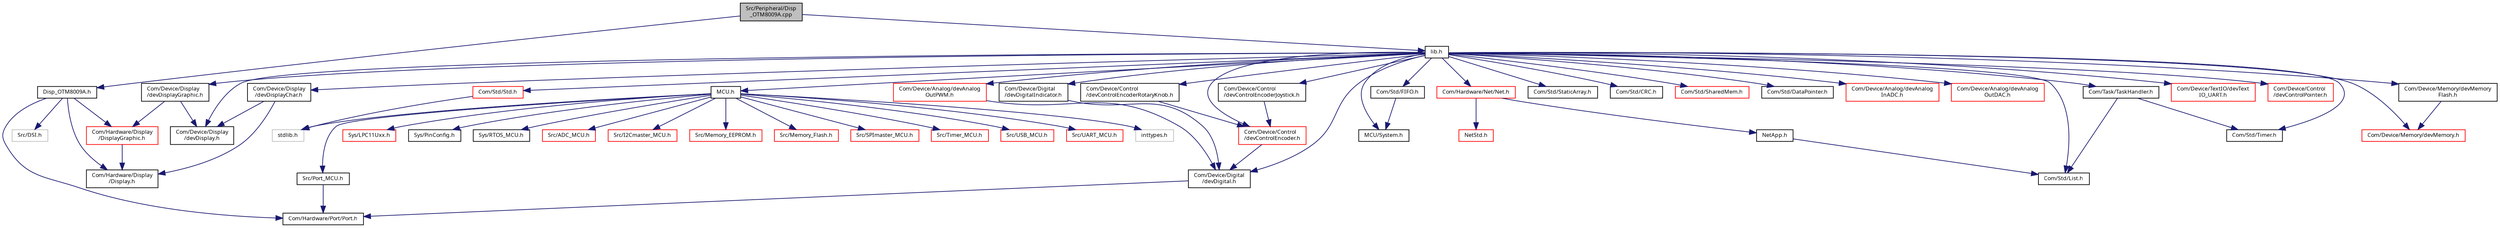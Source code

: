 digraph "Src/Peripheral/Disp_OTM8009A.cpp"
{
  edge [fontname="Sans",fontsize="8",labelfontname="Sans",labelfontsize="8"];
  node [fontname="Sans",fontsize="8",shape=record];
  Node1 [label="Src/Peripheral/Disp\l_OTM8009A.cpp",height=0.2,width=0.4,color="black", fillcolor="grey75", style="filled", fontcolor="black"];
  Node1 -> Node2 [color="midnightblue",fontsize="8",style="solid",fontname="Sans"];
  Node2 [label="lib.h",height=0.2,width=0.4,color="black", fillcolor="white", style="filled",URL="$lib_8h.html",tooltip="Library main include file. "];
  Node2 -> Node3 [color="midnightblue",fontsize="8",style="solid",fontname="Sans"];
  Node3 [label="MCU/System.h",height=0.2,width=0.4,color="black", fillcolor="white", style="filled",URL="$_system_8h.html"];
  Node2 -> Node4 [color="midnightblue",fontsize="8",style="solid",fontname="Sans"];
  Node4 [label="MCU.h",height=0.2,width=0.4,color="black", fillcolor="white", style="filled",URL="$_m_c_u_8h_source.html"];
  Node4 -> Node5 [color="midnightblue",fontsize="8",style="solid",fontname="Sans"];
  Node5 [label="inttypes.h",height=0.2,width=0.4,color="grey75", fillcolor="white", style="filled"];
  Node4 -> Node6 [color="midnightblue",fontsize="8",style="solid",fontname="Sans"];
  Node6 [label="Sys/LPC11Uxx.h",height=0.2,width=0.4,color="red", fillcolor="white", style="filled",URL="$_l_p_c11_uxx_8h.html",tooltip="Include controller specific header files. "];
  Node4 -> Node7 [color="midnightblue",fontsize="8",style="solid",fontname="Sans"];
  Node7 [label="stdlib.h",height=0.2,width=0.4,color="grey75", fillcolor="white", style="filled"];
  Node4 -> Node8 [color="midnightblue",fontsize="8",style="solid",fontname="Sans"];
  Node8 [label="Sys/PinConfig.h",height=0.2,width=0.4,color="black", fillcolor="white", style="filled",URL="$_pin_config_8h.html",tooltip="Pin mapping of controller peripherals. "];
  Node4 -> Node9 [color="midnightblue",fontsize="8",style="solid",fontname="Sans"];
  Node9 [label="Sys/RTOS_MCU.h",height=0.2,width=0.4,color="black", fillcolor="white", style="filled",URL="$_r_t_o_s___m_c_u_8h.html"];
  Node4 -> Node10 [color="midnightblue",fontsize="8",style="solid",fontname="Sans"];
  Node10 [label="Src/ADC_MCU.h",height=0.2,width=0.4,color="red", fillcolor="white", style="filled",URL="$_a_d_c___m_c_u_8h.html"];
  Node4 -> Node11 [color="midnightblue",fontsize="8",style="solid",fontname="Sans"];
  Node11 [label="Src/I2Cmaster_MCU.h",height=0.2,width=0.4,color="red", fillcolor="white", style="filled",URL="$_i2_cmaster___m_c_u_8h.html"];
  Node4 -> Node12 [color="midnightblue",fontsize="8",style="solid",fontname="Sans"];
  Node12 [label="Src/Memory_EEPROM.h",height=0.2,width=0.4,color="red", fillcolor="white", style="filled",URL="$_memory___e_e_p_r_o_m_8h.html"];
  Node4 -> Node13 [color="midnightblue",fontsize="8",style="solid",fontname="Sans"];
  Node13 [label="Src/Memory_Flash.h",height=0.2,width=0.4,color="red", fillcolor="white", style="filled",URL="$_memory___flash_8h.html"];
  Node4 -> Node14 [color="midnightblue",fontsize="8",style="solid",fontname="Sans"];
  Node14 [label="Src/Port_MCU.h",height=0.2,width=0.4,color="black", fillcolor="white", style="filled",URL="$_port___m_c_u_8h.html"];
  Node14 -> Node15 [color="midnightblue",fontsize="8",style="solid",fontname="Sans"];
  Node15 [label="Com/Hardware/Port/Port.h",height=0.2,width=0.4,color="black", fillcolor="white", style="filled",URL="$_port_8h.html"];
  Node4 -> Node16 [color="midnightblue",fontsize="8",style="solid",fontname="Sans"];
  Node16 [label="Src/SPImaster_MCU.h",height=0.2,width=0.4,color="red", fillcolor="white", style="filled",URL="$_s_p_imaster___m_c_u_8h.html"];
  Node4 -> Node17 [color="midnightblue",fontsize="8",style="solid",fontname="Sans"];
  Node17 [label="Src/Timer_MCU.h",height=0.2,width=0.4,color="red", fillcolor="white", style="filled",URL="$_timer___m_c_u_8h.html"];
  Node4 -> Node18 [color="midnightblue",fontsize="8",style="solid",fontname="Sans"];
  Node18 [label="Src/USB_MCU.h",height=0.2,width=0.4,color="red", fillcolor="white", style="filled",URL="$_u_s_b___m_c_u_8h.html"];
  Node4 -> Node19 [color="midnightblue",fontsize="8",style="solid",fontname="Sans"];
  Node19 [label="Src/UART_MCU.h",height=0.2,width=0.4,color="red", fillcolor="white", style="filled",URL="$_u_a_r_t___m_c_u_8h.html"];
  Node2 -> Node20 [color="midnightblue",fontsize="8",style="solid",fontname="Sans"];
  Node20 [label="Com/Hardware/Net/Net.h",height=0.2,width=0.4,color="red", fillcolor="white", style="filled",URL="$_net_8h.html"];
  Node20 -> Node21 [color="midnightblue",fontsize="8",style="solid",fontname="Sans"];
  Node21 [label="NetStd.h",height=0.2,width=0.4,color="red", fillcolor="white", style="filled",URL="$_net_std_8h.html",tooltip="Standard include file. "];
  Node20 -> Node22 [color="midnightblue",fontsize="8",style="solid",fontname="Sans"];
  Node22 [label="NetApp.h",height=0.2,width=0.4,color="black", fillcolor="white", style="filled",URL="$_net_app_8h_source.html"];
  Node22 -> Node23 [color="midnightblue",fontsize="8",style="solid",fontname="Sans"];
  Node23 [label="Com/Std/List.h",height=0.2,width=0.4,color="black", fillcolor="white", style="filled",URL="$_list_8h.html"];
  Node2 -> Node24 [color="midnightblue",fontsize="8",style="solid",fontname="Sans"];
  Node24 [label="Com/Std/Std.h",height=0.2,width=0.4,color="red", fillcolor="white", style="filled",URL="$_std_8h.html",tooltip="Standard include file. "];
  Node24 -> Node7 [color="midnightblue",fontsize="8",style="solid",fontname="Sans"];
  Node2 -> Node25 [color="midnightblue",fontsize="8",style="solid",fontname="Sans"];
  Node25 [label="Com/Std/StaticArray.h",height=0.2,width=0.4,color="black", fillcolor="white", style="filled",URL="$_static_array_8h.html"];
  Node2 -> Node26 [color="midnightblue",fontsize="8",style="solid",fontname="Sans"];
  Node26 [label="Com/Std/CRC.h",height=0.2,width=0.4,color="black", fillcolor="white", style="filled",URL="$_c_r_c_8h.html"];
  Node2 -> Node23 [color="midnightblue",fontsize="8",style="solid",fontname="Sans"];
  Node2 -> Node27 [color="midnightblue",fontsize="8",style="solid",fontname="Sans"];
  Node27 [label="Com/Std/FIFO.h",height=0.2,width=0.4,color="black", fillcolor="white", style="filled",URL="$_fifo_8h.html"];
  Node27 -> Node3 [color="midnightblue",fontsize="8",style="solid",fontname="Sans"];
  Node2 -> Node28 [color="midnightblue",fontsize="8",style="solid",fontname="Sans"];
  Node28 [label="Com/Std/SharedMem.h",height=0.2,width=0.4,color="red", fillcolor="white", style="filled",URL="$_shared_mem_8h.html"];
  Node2 -> Node29 [color="midnightblue",fontsize="8",style="solid",fontname="Sans"];
  Node29 [label="Com/Std/DataPointer.h",height=0.2,width=0.4,color="black", fillcolor="white", style="filled",URL="$_data_pointer_8h.html"];
  Node2 -> Node30 [color="midnightblue",fontsize="8",style="solid",fontname="Sans"];
  Node30 [label="Com/Std/Timer.h",height=0.2,width=0.4,color="black", fillcolor="white", style="filled",URL="$_std_2_timer_8h.html"];
  Node2 -> Node31 [color="midnightblue",fontsize="8",style="solid",fontname="Sans"];
  Node31 [label="Com/Device/Analog/devAnalog\lInADC.h",height=0.2,width=0.4,color="red", fillcolor="white", style="filled",URL="$dev_analog_in_a_d_c_8h.html"];
  Node2 -> Node32 [color="midnightblue",fontsize="8",style="solid",fontname="Sans"];
  Node32 [label="Com/Device/Analog/devAnalog\lOutDAC.h",height=0.2,width=0.4,color="red", fillcolor="white", style="filled",URL="$dev_analog_out_d_a_c_8h.html"];
  Node2 -> Node33 [color="midnightblue",fontsize="8",style="solid",fontname="Sans"];
  Node33 [label="Com/Device/Analog/devAnalog\lOutPWM.h",height=0.2,width=0.4,color="red", fillcolor="white", style="filled",URL="$dev_analog_out_p_w_m_8h.html"];
  Node33 -> Node34 [color="midnightblue",fontsize="8",style="solid",fontname="Sans"];
  Node34 [label="Com/Device/Digital\l/devDigital.h",height=0.2,width=0.4,color="black", fillcolor="white", style="filled",URL="$dev_digital_8h.html"];
  Node34 -> Node15 [color="midnightblue",fontsize="8",style="solid",fontname="Sans"];
  Node2 -> Node34 [color="midnightblue",fontsize="8",style="solid",fontname="Sans"];
  Node2 -> Node35 [color="midnightblue",fontsize="8",style="solid",fontname="Sans"];
  Node35 [label="Com/Device/Digital\l/devDigitalIndicator.h",height=0.2,width=0.4,color="black", fillcolor="white", style="filled",URL="$dev_digital_indicator_8h.html"];
  Node35 -> Node34 [color="midnightblue",fontsize="8",style="solid",fontname="Sans"];
  Node2 -> Node36 [color="midnightblue",fontsize="8",style="solid",fontname="Sans"];
  Node36 [label="Com/Device/Display\l/devDisplay.h",height=0.2,width=0.4,color="black", fillcolor="white", style="filled",URL="$dev_display_8h.html"];
  Node2 -> Node37 [color="midnightblue",fontsize="8",style="solid",fontname="Sans"];
  Node37 [label="Com/Device/Display\l/devDisplayChar.h",height=0.2,width=0.4,color="black", fillcolor="white", style="filled",URL="$dev_display_char_8h.html"];
  Node37 -> Node38 [color="midnightblue",fontsize="8",style="solid",fontname="Sans"];
  Node38 [label="Com/Hardware/Display\l/Display.h",height=0.2,width=0.4,color="black", fillcolor="white", style="filled",URL="$_display_8h.html"];
  Node37 -> Node36 [color="midnightblue",fontsize="8",style="solid",fontname="Sans"];
  Node2 -> Node39 [color="midnightblue",fontsize="8",style="solid",fontname="Sans"];
  Node39 [label="Com/Device/Display\l/devDisplayGraphic.h",height=0.2,width=0.4,color="black", fillcolor="white", style="filled",URL="$dev_display_graphic_8h.html"];
  Node39 -> Node40 [color="midnightblue",fontsize="8",style="solid",fontname="Sans"];
  Node40 [label="Com/Hardware/Display\l/DisplayGraphic.h",height=0.2,width=0.4,color="red", fillcolor="white", style="filled",URL="$_display_graphic_8h.html"];
  Node40 -> Node38 [color="midnightblue",fontsize="8",style="solid",fontname="Sans"];
  Node39 -> Node36 [color="midnightblue",fontsize="8",style="solid",fontname="Sans"];
  Node2 -> Node41 [color="midnightblue",fontsize="8",style="solid",fontname="Sans"];
  Node41 [label="Com/Device/Memory/devMemory.h",height=0.2,width=0.4,color="red", fillcolor="white", style="filled",URL="$dev_memory_8h.html"];
  Node2 -> Node42 [color="midnightblue",fontsize="8",style="solid",fontname="Sans"];
  Node42 [label="Com/Device/Memory/devMemory\lFlash.h",height=0.2,width=0.4,color="black", fillcolor="white", style="filled",URL="$dev_memory_flash_8h.html"];
  Node42 -> Node41 [color="midnightblue",fontsize="8",style="solid",fontname="Sans"];
  Node2 -> Node43 [color="midnightblue",fontsize="8",style="solid",fontname="Sans"];
  Node43 [label="Com/Device/TextIO/devText\lIO_UART.h",height=0.2,width=0.4,color="red", fillcolor="white", style="filled",URL="$dev_text_i_o___u_a_r_t_8h.html"];
  Node2 -> Node44 [color="midnightblue",fontsize="8",style="solid",fontname="Sans"];
  Node44 [label="Com/Device/Control\l/devControlEncoder.h",height=0.2,width=0.4,color="red", fillcolor="white", style="filled",URL="$dev_control_encoder_8h.html"];
  Node44 -> Node34 [color="midnightblue",fontsize="8",style="solid",fontname="Sans"];
  Node2 -> Node45 [color="midnightblue",fontsize="8",style="solid",fontname="Sans"];
  Node45 [label="Com/Device/Control\l/devControlEncoderJoystick.h",height=0.2,width=0.4,color="black", fillcolor="white", style="filled",URL="$dev_control_encoder_joystick_8h.html"];
  Node45 -> Node44 [color="midnightblue",fontsize="8",style="solid",fontname="Sans"];
  Node2 -> Node46 [color="midnightblue",fontsize="8",style="solid",fontname="Sans"];
  Node46 [label="Com/Device/Control\l/devControlEncoderRotaryKnob.h",height=0.2,width=0.4,color="black", fillcolor="white", style="filled",URL="$dev_control_encoder_rotaryknob_8h.html"];
  Node46 -> Node44 [color="midnightblue",fontsize="8",style="solid",fontname="Sans"];
  Node2 -> Node47 [color="midnightblue",fontsize="8",style="solid",fontname="Sans"];
  Node47 [label="Com/Device/Control\l/devControlPointer.h",height=0.2,width=0.4,color="red", fillcolor="white", style="filled",URL="$dev_control_pointer_8h.html"];
  Node2 -> Node48 [color="midnightblue",fontsize="8",style="solid",fontname="Sans"];
  Node48 [label="Com/Task/TaskHandler.h",height=0.2,width=0.4,color="black", fillcolor="white", style="filled",URL="$_task_handler_8h.html"];
  Node48 -> Node23 [color="midnightblue",fontsize="8",style="solid",fontname="Sans"];
  Node48 -> Node30 [color="midnightblue",fontsize="8",style="solid",fontname="Sans"];
  Node1 -> Node49 [color="midnightblue",fontsize="8",style="solid",fontname="Sans"];
  Node49 [label="Disp_OTM8009A.h",height=0.2,width=0.4,color="black", fillcolor="white", style="filled",URL="$_disp___o_t_m8009_a_8h.html"];
  Node49 -> Node15 [color="midnightblue",fontsize="8",style="solid",fontname="Sans"];
  Node49 -> Node38 [color="midnightblue",fontsize="8",style="solid",fontname="Sans"];
  Node49 -> Node40 [color="midnightblue",fontsize="8",style="solid",fontname="Sans"];
  Node49 -> Node50 [color="midnightblue",fontsize="8",style="solid",fontname="Sans"];
  Node50 [label="Src/DSI.h",height=0.2,width=0.4,color="grey75", fillcolor="white", style="filled"];
}
